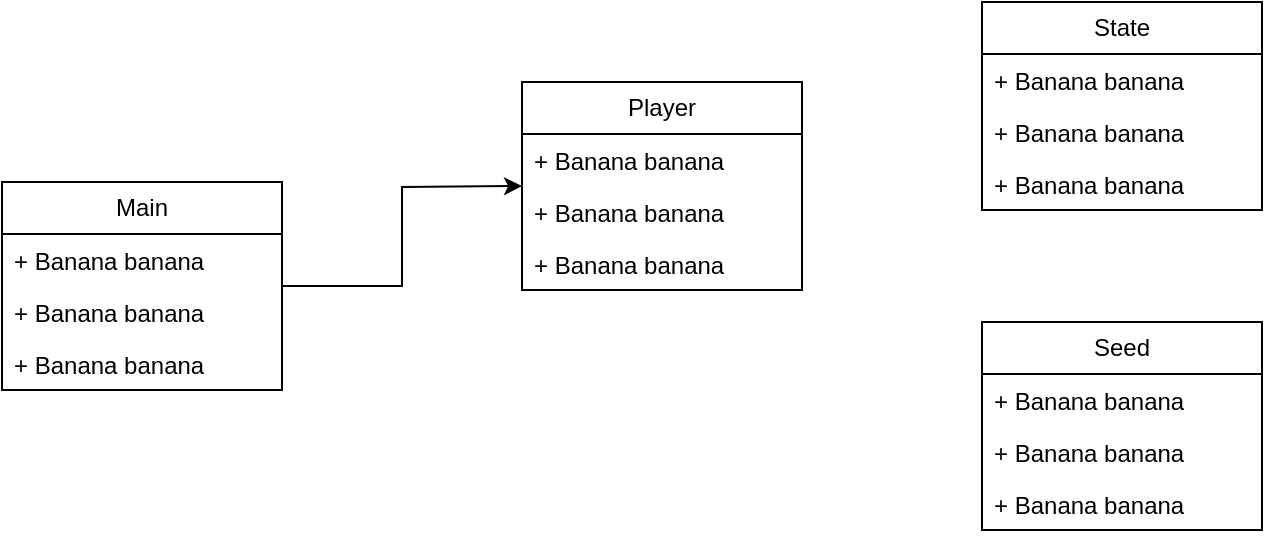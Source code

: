 <mxfile version="24.8.2">
  <diagram name="Page-1" id="fVDCdNu3lyfEs1YFEjmg">
    <mxGraphModel dx="1006" dy="833" grid="1" gridSize="10" guides="1" tooltips="1" connect="1" arrows="1" fold="1" page="1" pageScale="1" pageWidth="850" pageHeight="1100" math="0" shadow="0">
      <root>
        <mxCell id="0" />
        <mxCell id="1" parent="0" />
        <mxCell id="OVLQz662Pd9nxVumOFf5-1" style="edgeStyle=orthogonalEdgeStyle;rounded=0;orthogonalLoop=1;jettySize=auto;html=1;" edge="1" parent="1" source="_-D9AuFhj_8haX6q_1ui-1">
          <mxGeometry relative="1" as="geometry">
            <mxPoint x="280" y="132" as="targetPoint" />
          </mxGeometry>
        </mxCell>
        <mxCell id="_-D9AuFhj_8haX6q_1ui-1" value="Main" style="swimlane;fontStyle=0;childLayout=stackLayout;horizontal=1;startSize=26;fillColor=none;horizontalStack=0;resizeParent=1;resizeParentMax=0;resizeLast=0;collapsible=1;marginBottom=0;whiteSpace=wrap;html=1;" parent="1" vertex="1">
          <mxGeometry x="20" y="130" width="140" height="104" as="geometry" />
        </mxCell>
        <mxCell id="_-D9AuFhj_8haX6q_1ui-4" value="+ Banana banana" style="text;strokeColor=none;fillColor=none;align=left;verticalAlign=top;spacingLeft=4;spacingRight=4;overflow=hidden;rotatable=0;points=[[0,0.5],[1,0.5]];portConstraint=eastwest;whiteSpace=wrap;html=1;" parent="_-D9AuFhj_8haX6q_1ui-1" vertex="1">
          <mxGeometry y="26" width="140" height="26" as="geometry" />
        </mxCell>
        <mxCell id="_-D9AuFhj_8haX6q_1ui-5" value="+ Banana banana" style="text;strokeColor=none;fillColor=none;align=left;verticalAlign=top;spacingLeft=4;spacingRight=4;overflow=hidden;rotatable=0;points=[[0,0.5],[1,0.5]];portConstraint=eastwest;whiteSpace=wrap;html=1;" parent="_-D9AuFhj_8haX6q_1ui-1" vertex="1">
          <mxGeometry y="52" width="140" height="26" as="geometry" />
        </mxCell>
        <mxCell id="_-D9AuFhj_8haX6q_1ui-6" value="+ Banana banana" style="text;strokeColor=none;fillColor=none;align=left;verticalAlign=top;spacingLeft=4;spacingRight=4;overflow=hidden;rotatable=0;points=[[0,0.5],[1,0.5]];portConstraint=eastwest;whiteSpace=wrap;html=1;" parent="_-D9AuFhj_8haX6q_1ui-1" vertex="1">
          <mxGeometry y="78" width="140" height="26" as="geometry" />
        </mxCell>
        <mxCell id="OVLQz662Pd9nxVumOFf5-2" value="Player" style="swimlane;fontStyle=0;childLayout=stackLayout;horizontal=1;startSize=26;fillColor=none;horizontalStack=0;resizeParent=1;resizeParentMax=0;resizeLast=0;collapsible=1;marginBottom=0;whiteSpace=wrap;html=1;" vertex="1" parent="1">
          <mxGeometry x="280" y="80" width="140" height="104" as="geometry" />
        </mxCell>
        <mxCell id="OVLQz662Pd9nxVumOFf5-3" value="+ Banana banana" style="text;strokeColor=none;fillColor=none;align=left;verticalAlign=top;spacingLeft=4;spacingRight=4;overflow=hidden;rotatable=0;points=[[0,0.5],[1,0.5]];portConstraint=eastwest;whiteSpace=wrap;html=1;" vertex="1" parent="OVLQz662Pd9nxVumOFf5-2">
          <mxGeometry y="26" width="140" height="26" as="geometry" />
        </mxCell>
        <mxCell id="OVLQz662Pd9nxVumOFf5-4" value="+ Banana banana" style="text;strokeColor=none;fillColor=none;align=left;verticalAlign=top;spacingLeft=4;spacingRight=4;overflow=hidden;rotatable=0;points=[[0,0.5],[1,0.5]];portConstraint=eastwest;whiteSpace=wrap;html=1;" vertex="1" parent="OVLQz662Pd9nxVumOFf5-2">
          <mxGeometry y="52" width="140" height="26" as="geometry" />
        </mxCell>
        <mxCell id="OVLQz662Pd9nxVumOFf5-5" value="+ Banana banana" style="text;strokeColor=none;fillColor=none;align=left;verticalAlign=top;spacingLeft=4;spacingRight=4;overflow=hidden;rotatable=0;points=[[0,0.5],[1,0.5]];portConstraint=eastwest;whiteSpace=wrap;html=1;" vertex="1" parent="OVLQz662Pd9nxVumOFf5-2">
          <mxGeometry y="78" width="140" height="26" as="geometry" />
        </mxCell>
        <mxCell id="OVLQz662Pd9nxVumOFf5-6" value="Seed" style="swimlane;fontStyle=0;childLayout=stackLayout;horizontal=1;startSize=26;fillColor=none;horizontalStack=0;resizeParent=1;resizeParentMax=0;resizeLast=0;collapsible=1;marginBottom=0;whiteSpace=wrap;html=1;" vertex="1" parent="1">
          <mxGeometry x="510" y="200" width="140" height="104" as="geometry" />
        </mxCell>
        <mxCell id="OVLQz662Pd9nxVumOFf5-7" value="+ Banana banana" style="text;strokeColor=none;fillColor=none;align=left;verticalAlign=top;spacingLeft=4;spacingRight=4;overflow=hidden;rotatable=0;points=[[0,0.5],[1,0.5]];portConstraint=eastwest;whiteSpace=wrap;html=1;" vertex="1" parent="OVLQz662Pd9nxVumOFf5-6">
          <mxGeometry y="26" width="140" height="26" as="geometry" />
        </mxCell>
        <mxCell id="OVLQz662Pd9nxVumOFf5-8" value="+ Banana banana" style="text;strokeColor=none;fillColor=none;align=left;verticalAlign=top;spacingLeft=4;spacingRight=4;overflow=hidden;rotatable=0;points=[[0,0.5],[1,0.5]];portConstraint=eastwest;whiteSpace=wrap;html=1;" vertex="1" parent="OVLQz662Pd9nxVumOFf5-6">
          <mxGeometry y="52" width="140" height="26" as="geometry" />
        </mxCell>
        <mxCell id="OVLQz662Pd9nxVumOFf5-9" value="+ Banana banana" style="text;strokeColor=none;fillColor=none;align=left;verticalAlign=top;spacingLeft=4;spacingRight=4;overflow=hidden;rotatable=0;points=[[0,0.5],[1,0.5]];portConstraint=eastwest;whiteSpace=wrap;html=1;" vertex="1" parent="OVLQz662Pd9nxVumOFf5-6">
          <mxGeometry y="78" width="140" height="26" as="geometry" />
        </mxCell>
        <mxCell id="OVLQz662Pd9nxVumOFf5-10" value="State" style="swimlane;fontStyle=0;childLayout=stackLayout;horizontal=1;startSize=26;fillColor=none;horizontalStack=0;resizeParent=1;resizeParentMax=0;resizeLast=0;collapsible=1;marginBottom=0;whiteSpace=wrap;html=1;" vertex="1" parent="1">
          <mxGeometry x="510" y="40" width="140" height="104" as="geometry" />
        </mxCell>
        <mxCell id="OVLQz662Pd9nxVumOFf5-11" value="+ Banana banana" style="text;strokeColor=none;fillColor=none;align=left;verticalAlign=top;spacingLeft=4;spacingRight=4;overflow=hidden;rotatable=0;points=[[0,0.5],[1,0.5]];portConstraint=eastwest;whiteSpace=wrap;html=1;" vertex="1" parent="OVLQz662Pd9nxVumOFf5-10">
          <mxGeometry y="26" width="140" height="26" as="geometry" />
        </mxCell>
        <mxCell id="OVLQz662Pd9nxVumOFf5-12" value="+ Banana banana" style="text;strokeColor=none;fillColor=none;align=left;verticalAlign=top;spacingLeft=4;spacingRight=4;overflow=hidden;rotatable=0;points=[[0,0.5],[1,0.5]];portConstraint=eastwest;whiteSpace=wrap;html=1;" vertex="1" parent="OVLQz662Pd9nxVumOFf5-10">
          <mxGeometry y="52" width="140" height="26" as="geometry" />
        </mxCell>
        <mxCell id="OVLQz662Pd9nxVumOFf5-13" value="+ Banana banana" style="text;strokeColor=none;fillColor=none;align=left;verticalAlign=top;spacingLeft=4;spacingRight=4;overflow=hidden;rotatable=0;points=[[0,0.5],[1,0.5]];portConstraint=eastwest;whiteSpace=wrap;html=1;" vertex="1" parent="OVLQz662Pd9nxVumOFf5-10">
          <mxGeometry y="78" width="140" height="26" as="geometry" />
        </mxCell>
      </root>
    </mxGraphModel>
  </diagram>
</mxfile>
